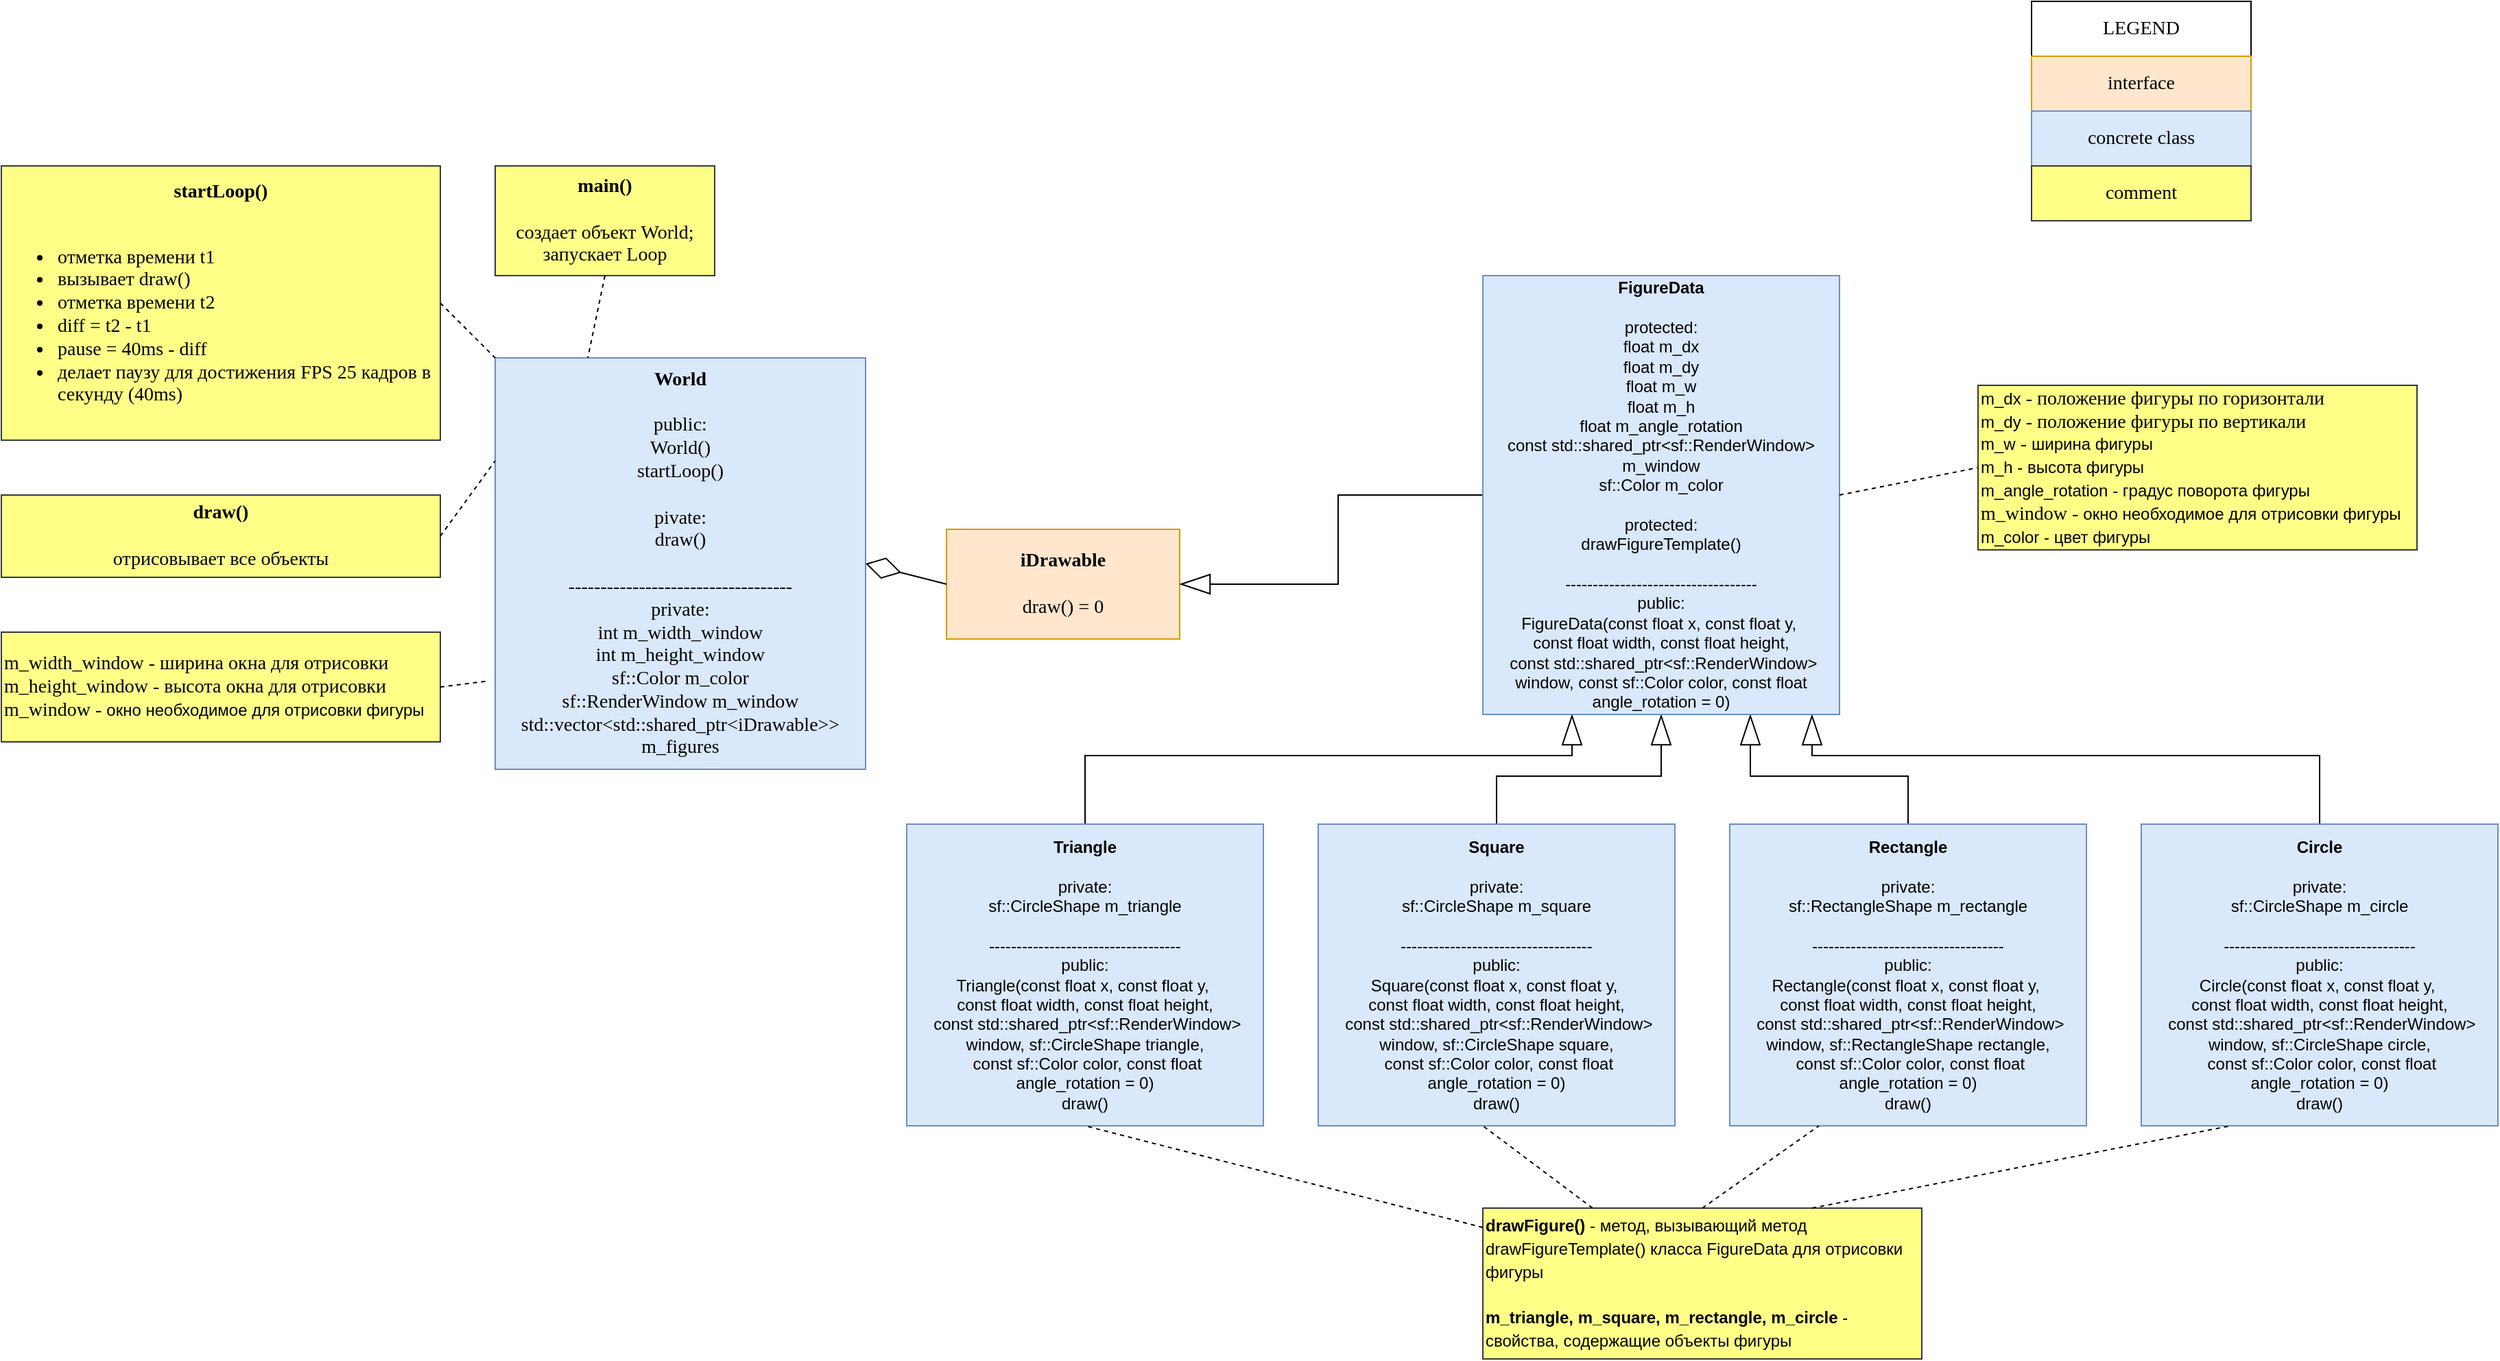 <mxfile version="20.5.3" type="device"><diagram id="C5RBs43oDa-KdzZeNtuy" name="Page-1"><mxGraphModel dx="2862" dy="1145" grid="1" gridSize="10" guides="1" tooltips="1" connect="1" arrows="1" fold="1" page="1" pageScale="1" pageWidth="827" pageHeight="1169" math="0" shadow="0"><root><mxCell id="WIyWlLk6GJQsqaUBKTNV-0"/><mxCell id="WIyWlLk6GJQsqaUBKTNV-1" parent="WIyWlLk6GJQsqaUBKTNV-0"/><mxCell id="G0LiLgfOmhkkvJu92zh--0" value="&lt;font face=&quot;Times New Roman&quot; style=&quot;font-size: 14px;&quot;&gt;&lt;b&gt;iDrawable&lt;/b&gt;&lt;br&gt;&lt;br&gt;draw() = 0&lt;/font&gt;" style="rounded=0;whiteSpace=wrap;html=1;fillColor=#ffe6cc;strokeColor=#d79b00;" parent="WIyWlLk6GJQsqaUBKTNV-1" vertex="1"><mxGeometry x="329" y="545" width="170" height="80" as="geometry"/></mxCell><mxCell id="G0LiLgfOmhkkvJu92zh--2" value="&lt;b&gt;World&lt;/b&gt;&lt;br&gt;&lt;br&gt;public:&lt;br&gt;World()&lt;br&gt;startLoop()&lt;br&gt;&lt;br&gt;pivate:&lt;br&gt;draw()&lt;br&gt;&lt;br&gt;-----------------------------------&lt;br&gt;private:&lt;br&gt;int m_width_window&lt;br&gt;int m_height_window&lt;br&gt;&lt;span style=&quot;font-size: 14px;&quot;&gt;sf::Color m_color&lt;/span&gt;&lt;br&gt;&lt;span style=&quot;font-size: 14px;&quot;&gt;sf::RenderWindow m_window&lt;/span&gt;&lt;br&gt;&lt;span style=&quot;font-size: 14px;&quot;&gt;std::vector&amp;lt;std::shared_ptr&amp;lt;iDrawable&amp;gt;&amp;gt; m_figures&lt;/span&gt;" style="rounded=0;whiteSpace=wrap;html=1;fontFamily=Times New Roman;fontSize=14;fillColor=#dae8fc;strokeColor=#6c8ebf;" parent="WIyWlLk6GJQsqaUBKTNV-1" vertex="1"><mxGeometry y="420" width="270" height="300" as="geometry"/></mxCell><mxCell id="G0LiLgfOmhkkvJu92zh--5" value="" style="endArrow=diamondThin;endFill=0;endSize=24;html=1;rounded=0;fontFamily=Times New Roman;fontSize=14;exitX=0;exitY=0.5;exitDx=0;exitDy=0;entryX=1;entryY=0.5;entryDx=0;entryDy=0;" parent="WIyWlLk6GJQsqaUBKTNV-1" source="G0LiLgfOmhkkvJu92zh--0" edge="1" target="G0LiLgfOmhkkvJu92zh--2"><mxGeometry width="160" relative="1" as="geometry"><mxPoint x="290" y="520" as="sourcePoint"/><mxPoint x="240" y="580" as="targetPoint"/></mxGeometry></mxCell><mxCell id="G0LiLgfOmhkkvJu92zh--12" value="&lt;b&gt;startLoop()&lt;/b&gt;&lt;br&gt;&lt;br&gt;&lt;ul&gt;&lt;li style=&quot;text-align: left;&quot;&gt;отметка времени t1&lt;/li&gt;&lt;li style=&quot;text-align: left;&quot;&gt;вызывает draw()&lt;/li&gt;&lt;li style=&quot;text-align: left;&quot;&gt;отметка времени t2&lt;/li&gt;&lt;li style=&quot;text-align: left;&quot;&gt;diff = t2 - t1&lt;/li&gt;&lt;li style=&quot;text-align: left;&quot;&gt;pause = 40ms - diff&lt;/li&gt;&lt;li style=&quot;text-align: left;&quot;&gt;делает паузу для достижения FPS 25 кадров в секунду (40ms)&lt;/li&gt;&lt;/ul&gt;" style="rounded=0;whiteSpace=wrap;html=1;fontFamily=Times New Roman;fontSize=14;fillColor=#ffff88;strokeColor=#36393d;" parent="WIyWlLk6GJQsqaUBKTNV-1" vertex="1"><mxGeometry x="-360" y="280" width="320" height="200" as="geometry"/></mxCell><mxCell id="G0LiLgfOmhkkvJu92zh--13" value="" style="endArrow=none;dashed=1;html=1;rounded=0;fontFamily=Times New Roman;fontSize=14;exitX=1;exitY=0.5;exitDx=0;exitDy=0;entryX=0;entryY=0;entryDx=0;entryDy=0;" parent="WIyWlLk6GJQsqaUBKTNV-1" source="G0LiLgfOmhkkvJu92zh--12" target="G0LiLgfOmhkkvJu92zh--2" edge="1"><mxGeometry width="50" height="50" relative="1" as="geometry"><mxPoint x="290" y="630" as="sourcePoint"/><mxPoint x="340" y="580" as="targetPoint"/></mxGeometry></mxCell><mxCell id="G0LiLgfOmhkkvJu92zh--14" value="&lt;b&gt;draw()&lt;/b&gt;&lt;br&gt;&lt;br&gt;отрисовывает все объекты" style="rounded=0;whiteSpace=wrap;html=1;fontFamily=Times New Roman;fontSize=14;fillColor=#ffff88;strokeColor=#36393d;" parent="WIyWlLk6GJQsqaUBKTNV-1" vertex="1"><mxGeometry x="-360" y="520" width="320" height="60" as="geometry"/></mxCell><mxCell id="G0LiLgfOmhkkvJu92zh--15" value="" style="endArrow=none;dashed=1;html=1;rounded=0;fontFamily=Times New Roman;fontSize=14;exitX=1;exitY=0.5;exitDx=0;exitDy=0;entryX=0;entryY=0.25;entryDx=0;entryDy=0;" parent="WIyWlLk6GJQsqaUBKTNV-1" source="G0LiLgfOmhkkvJu92zh--14" target="G0LiLgfOmhkkvJu92zh--2" edge="1"><mxGeometry width="50" height="50" relative="1" as="geometry"><mxPoint x="290" y="510" as="sourcePoint"/><mxPoint x="340" y="460" as="targetPoint"/></mxGeometry></mxCell><mxCell id="G0LiLgfOmhkkvJu92zh--24" value="&lt;b&gt;main()&lt;/b&gt;&lt;br&gt;&lt;br&gt;создает объект World;&lt;br&gt;запускает Loop" style="rounded=0;whiteSpace=wrap;html=1;fontFamily=Times New Roman;fontSize=14;fillColor=#ffff88;strokeColor=#36393d;" parent="WIyWlLk6GJQsqaUBKTNV-1" vertex="1"><mxGeometry y="280" width="160" height="80" as="geometry"/></mxCell><mxCell id="G0LiLgfOmhkkvJu92zh--25" value="" style="endArrow=none;dashed=1;html=1;rounded=0;fontFamily=Times New Roman;fontSize=14;exitX=0.5;exitY=1;exitDx=0;exitDy=0;entryX=0.25;entryY=0;entryDx=0;entryDy=0;" parent="WIyWlLk6GJQsqaUBKTNV-1" source="G0LiLgfOmhkkvJu92zh--24" target="G0LiLgfOmhkkvJu92zh--2" edge="1"><mxGeometry width="50" height="50" relative="1" as="geometry"><mxPoint x="290" y="480" as="sourcePoint"/><mxPoint x="340" y="430" as="targetPoint"/></mxGeometry></mxCell><mxCell id="G0LiLgfOmhkkvJu92zh--26" value="LEGEND" style="rounded=0;whiteSpace=wrap;html=1;fontFamily=Times New Roman;fontSize=14;" parent="WIyWlLk6GJQsqaUBKTNV-1" vertex="1"><mxGeometry x="1120" y="160" width="160" height="40" as="geometry"/></mxCell><mxCell id="G0LiLgfOmhkkvJu92zh--28" value="interface" style="rounded=0;whiteSpace=wrap;html=1;fontFamily=Times New Roman;fontSize=14;fillColor=#ffe6cc;strokeColor=#d79b00;" parent="WIyWlLk6GJQsqaUBKTNV-1" vertex="1"><mxGeometry x="1120" y="200" width="160" height="40" as="geometry"/></mxCell><mxCell id="G0LiLgfOmhkkvJu92zh--29" value="concrete class" style="rounded=0;whiteSpace=wrap;html=1;fontFamily=Times New Roman;fontSize=14;fillColor=#dae8fc;strokeColor=#6c8ebf;" parent="WIyWlLk6GJQsqaUBKTNV-1" vertex="1"><mxGeometry x="1120" y="240" width="160" height="40" as="geometry"/></mxCell><mxCell id="G0LiLgfOmhkkvJu92zh--30" value="comment" style="rounded=0;whiteSpace=wrap;html=1;fontFamily=Times New Roman;fontSize=14;fillColor=#ffff88;strokeColor=#36393d;" parent="WIyWlLk6GJQsqaUBKTNV-1" vertex="1"><mxGeometry x="1120" y="280" width="160" height="40" as="geometry"/></mxCell><mxCell id="mNSM-Zvx-yCxnMSWqklr-7" style="edgeStyle=orthogonalEdgeStyle;rounded=0;jumpStyle=none;jumpSize=6;orthogonalLoop=1;jettySize=auto;html=1;entryX=0.25;entryY=1;entryDx=0;entryDy=0;strokeWidth=1;endArrow=blockThin;endFill=0;endSize=20;" edge="1" parent="WIyWlLk6GJQsqaUBKTNV-1" source="qfzz8SpwIRfFCkXiBLtR-0" target="mNSM-Zvx-yCxnMSWqklr-0"><mxGeometry relative="1" as="geometry"><Array as="points"><mxPoint x="430" y="710"/><mxPoint x="785" y="710"/></Array></mxGeometry></mxCell><mxCell id="qfzz8SpwIRfFCkXiBLtR-0" value="&lt;b&gt;Triangle&lt;/b&gt;&lt;br&gt;&lt;br&gt;private:&lt;br&gt;sf::CircleShape m_triangle&lt;br&gt;&lt;br&gt;-----------------------------------&lt;br&gt;public:&lt;br&gt;Triangle(const float x, const float y,&amp;nbsp;&lt;br&gt;const float width, const float height,&lt;br&gt;&amp;nbsp;const std::shared_ptr&amp;lt;sf::RenderWindow&amp;gt; window, sf::CircleShape triangle,&lt;br&gt;&amp;nbsp;const sf::Color color, const float angle_rotation&amp;nbsp;= 0)&lt;br&gt;draw()" style="rounded=0;whiteSpace=wrap;html=1;fillColor=#dae8fc;strokeColor=#6c8ebf;" parent="WIyWlLk6GJQsqaUBKTNV-1" vertex="1"><mxGeometry x="300" y="760" width="260" height="220" as="geometry"/></mxCell><mxCell id="mNSM-Zvx-yCxnMSWqklr-6" style="edgeStyle=orthogonalEdgeStyle;rounded=0;jumpStyle=none;jumpSize=6;orthogonalLoop=1;jettySize=auto;html=1;strokeWidth=1;endArrow=blockThin;endFill=0;endSize=20;" edge="1" parent="WIyWlLk6GJQsqaUBKTNV-1" source="qfzz8SpwIRfFCkXiBLtR-1" target="mNSM-Zvx-yCxnMSWqklr-0"><mxGeometry relative="1" as="geometry"/></mxCell><mxCell id="qfzz8SpwIRfFCkXiBLtR-1" value="&lt;b&gt;Square&lt;/b&gt;&lt;br&gt;&lt;br&gt;private:&lt;br&gt;sf::CircleShape m_square&lt;br&gt;&lt;br&gt;-----------------------------------&lt;br&gt;public:&lt;br&gt;Square(const float x, const float y,&amp;nbsp;&lt;br&gt;const float width, const float height,&lt;br&gt;&amp;nbsp;const std::shared_ptr&amp;lt;sf::RenderWindow&amp;gt; window, sf::CircleShape square,&lt;br&gt;&amp;nbsp;const sf::Color color, const float angle_rotation&amp;nbsp;= 0)&lt;br&gt;draw()" style="rounded=0;whiteSpace=wrap;html=1;fillColor=#dae8fc;strokeColor=#6c8ebf;" parent="WIyWlLk6GJQsqaUBKTNV-1" vertex="1"><mxGeometry x="600" y="760" width="260" height="220" as="geometry"/></mxCell><mxCell id="mNSM-Zvx-yCxnMSWqklr-5" style="edgeStyle=orthogonalEdgeStyle;rounded=0;jumpStyle=none;jumpSize=6;orthogonalLoop=1;jettySize=auto;html=1;entryX=0.75;entryY=1;entryDx=0;entryDy=0;strokeWidth=1;endArrow=blockThin;endFill=0;endSize=20;" edge="1" parent="WIyWlLk6GJQsqaUBKTNV-1" source="qfzz8SpwIRfFCkXiBLtR-2" target="mNSM-Zvx-yCxnMSWqklr-0"><mxGeometry relative="1" as="geometry"/></mxCell><mxCell id="qfzz8SpwIRfFCkXiBLtR-2" value="&lt;b&gt;Rectangle&lt;/b&gt;&lt;br&gt;&lt;br&gt;private:&lt;br&gt;sf::RectangleShape m_rectangle&lt;br&gt;&lt;br&gt;-----------------------------------&lt;br&gt;public:&lt;br&gt;Rectangle(const float x, const float y,&amp;nbsp;&lt;br&gt;const float width, const float height,&lt;br&gt;&amp;nbsp;const std::shared_ptr&amp;lt;sf::RenderWindow&amp;gt; window, sf::RectangleShape rectangle,&lt;br&gt;&amp;nbsp;const sf::Color color, const float angle_rotation&amp;nbsp;= 0)&lt;br&gt;draw()" style="rounded=0;whiteSpace=wrap;html=1;fillColor=#dae8fc;strokeColor=#6c8ebf;" parent="WIyWlLk6GJQsqaUBKTNV-1" vertex="1"><mxGeometry x="900" y="760" width="260" height="220" as="geometry"/></mxCell><mxCell id="mNSM-Zvx-yCxnMSWqklr-4" style="edgeStyle=orthogonalEdgeStyle;rounded=0;jumpStyle=none;jumpSize=6;orthogonalLoop=1;jettySize=auto;html=1;entryX=0.923;entryY=1;entryDx=0;entryDy=0;entryPerimeter=0;strokeWidth=1;endArrow=blockThin;endFill=0;endSize=20;exitX=0.5;exitY=0;exitDx=0;exitDy=0;" edge="1" parent="WIyWlLk6GJQsqaUBKTNV-1" source="qfzz8SpwIRfFCkXiBLtR-3" target="mNSM-Zvx-yCxnMSWqklr-0"><mxGeometry relative="1" as="geometry"><Array as="points"><mxPoint x="1330" y="710"/><mxPoint x="960" y="710"/></Array></mxGeometry></mxCell><mxCell id="qfzz8SpwIRfFCkXiBLtR-3" value="&lt;b&gt;Circle&lt;/b&gt;&lt;br&gt;&lt;br&gt;private:&lt;br&gt;sf::CircleShape m_circle&lt;br&gt;&lt;br&gt;-----------------------------------&lt;br&gt;public:&lt;br&gt;Circle(const float x, const float y,&amp;nbsp;&lt;br&gt;const float width, const float height,&lt;br&gt;&amp;nbsp;const std::shared_ptr&amp;lt;sf::RenderWindow&amp;gt; window, sf::CircleShape circle,&lt;br&gt;&amp;nbsp;const sf::Color color, const float angle_rotation&amp;nbsp;= 0)&lt;br&gt;draw()" style="rounded=0;whiteSpace=wrap;html=1;fillColor=#dae8fc;strokeColor=#6c8ebf;" parent="WIyWlLk6GJQsqaUBKTNV-1" vertex="1"><mxGeometry x="1200" y="760" width="260" height="220" as="geometry"/></mxCell><mxCell id="qfzz8SpwIRfFCkXiBLtR-18" value="&lt;div style=&quot;&quot;&gt;&lt;span style=&quot;font-family: Helvetica; font-size: 12px;&quot;&gt;&lt;b&gt;drawFigure()&lt;/b&gt; - метод, вызывающий метод&amp;nbsp;&lt;/span&gt;&lt;br&gt;&lt;/div&gt;&lt;span style=&quot;font-family: Helvetica; font-size: 12px;&quot;&gt;drawFigureTemplate() класса FigureData для отрисовки фигуры&lt;br&gt;&lt;br&gt;&lt;/span&gt;&lt;b&gt;&lt;span style=&quot;font-family: Helvetica; font-size: 12px; text-align: center;&quot;&gt;m_triangle,&amp;nbsp;&lt;/span&gt;&lt;span style=&quot;font-family: Helvetica; font-size: 12px; text-align: center;&quot;&gt;m_square,&amp;nbsp;&lt;/span&gt;&lt;span style=&quot;font-family: Helvetica; font-size: 12px; text-align: center;&quot;&gt;m_rectangle,&amp;nbsp;&lt;/span&gt;&lt;/b&gt;&lt;span style=&quot;font-family: Helvetica; font-size: 12px; text-align: center;&quot;&gt;&lt;b&gt;m_circle&lt;/b&gt; - свойства, содержащие объекты фигуры&lt;/span&gt;&lt;span style=&quot;font-family: Helvetica; font-size: 12px;&quot;&gt;&lt;br&gt;&lt;/span&gt;" style="rounded=0;whiteSpace=wrap;html=1;fontFamily=Times New Roman;fontSize=14;fillColor=#ffff88;strokeColor=#36393d;align=left;" parent="WIyWlLk6GJQsqaUBKTNV-1" vertex="1"><mxGeometry x="720" y="1040" width="320" height="110" as="geometry"/></mxCell><mxCell id="qfzz8SpwIRfFCkXiBLtR-19" value="" style="endArrow=none;dashed=1;html=1;rounded=0;entryX=0.5;entryY=1;entryDx=0;entryDy=0;" parent="WIyWlLk6GJQsqaUBKTNV-1" source="qfzz8SpwIRfFCkXiBLtR-18" target="qfzz8SpwIRfFCkXiBLtR-0" edge="1"><mxGeometry width="50" height="50" relative="1" as="geometry"><mxPoint x="320" y="940" as="sourcePoint"/><mxPoint x="370" y="890" as="targetPoint"/></mxGeometry></mxCell><mxCell id="qfzz8SpwIRfFCkXiBLtR-20" value="m_width_window - ширина окна для отрисовки&lt;br&gt;m_height_window - высота окна для отрисовки&lt;br&gt;&lt;div style=&quot;&quot;&gt;&lt;span style=&quot;background-color: initial;&quot;&gt;m_window -&amp;nbsp;&lt;/span&gt;&lt;span style=&quot;background-color: initial; font-family: Helvetica; font-size: 12px;&quot;&gt;окно необходимое для отрисовки фигуры&lt;/span&gt;&lt;/div&gt;" style="rounded=0;whiteSpace=wrap;html=1;fontFamily=Times New Roman;fontSize=14;fillColor=#ffff88;strokeColor=#36393d;align=left;" parent="WIyWlLk6GJQsqaUBKTNV-1" vertex="1"><mxGeometry x="-360" y="620" width="320" height="80" as="geometry"/></mxCell><mxCell id="qfzz8SpwIRfFCkXiBLtR-21" value="" style="endArrow=none;dashed=1;html=1;rounded=0;fontFamily=Times New Roman;fontSize=14;exitX=1;exitY=0.5;exitDx=0;exitDy=0;entryX=-0.023;entryY=0.786;entryDx=0;entryDy=0;entryPerimeter=0;" parent="WIyWlLk6GJQsqaUBKTNV-1" source="qfzz8SpwIRfFCkXiBLtR-20" target="G0LiLgfOmhkkvJu92zh--2" edge="1"><mxGeometry width="50" height="50" relative="1" as="geometry"><mxPoint x="-30" y="560" as="sourcePoint"/><mxPoint x="40" y="520" as="targetPoint"/></mxGeometry></mxCell><mxCell id="mNSM-Zvx-yCxnMSWqklr-1" style="edgeStyle=orthogonalEdgeStyle;rounded=0;orthogonalLoop=1;jettySize=auto;html=1;jumpSize=6;jumpStyle=none;strokeWidth=1;endArrow=blockThin;endFill=0;endSize=20;" edge="1" parent="WIyWlLk6GJQsqaUBKTNV-1" source="mNSM-Zvx-yCxnMSWqklr-0" target="G0LiLgfOmhkkvJu92zh--0"><mxGeometry relative="1" as="geometry"/></mxCell><mxCell id="mNSM-Zvx-yCxnMSWqklr-0" value="&lt;b&gt;FigureData&lt;/b&gt;&lt;br&gt;&lt;br&gt;protected:&lt;br&gt;float m_dx&lt;br&gt;float m_dy&lt;br&gt;float m_w&lt;br&gt;float m_h&lt;br&gt;float m_angle_rotation&lt;br&gt;const&amp;nbsp;std::shared_ptr&amp;lt;sf::RenderWindow&amp;gt; m_window&lt;br&gt;sf::Color m_color&lt;br&gt;&lt;br&gt;protected:&lt;br&gt;drawFigureTemplate()&lt;br&gt;&lt;br&gt;-----------------------------------&lt;br&gt;public:&lt;br&gt;FigureData(const float x, const float y,&amp;nbsp;&lt;br&gt;const float width, const float height,&lt;br&gt;&amp;nbsp;const std::shared_ptr&amp;lt;sf::RenderWindow&amp;gt; window, const sf::Color color, const float angle_rotation&amp;nbsp;= 0)" style="rounded=0;whiteSpace=wrap;html=1;fillColor=#dae8fc;strokeColor=#6c8ebf;" vertex="1" parent="WIyWlLk6GJQsqaUBKTNV-1"><mxGeometry x="720" y="360" width="260" height="320" as="geometry"/></mxCell><mxCell id="mNSM-Zvx-yCxnMSWqklr-8" value="" style="endArrow=none;dashed=1;html=1;rounded=0;entryX=0.25;entryY=1;entryDx=0;entryDy=0;exitX=0.5;exitY=0;exitDx=0;exitDy=0;" edge="1" parent="WIyWlLk6GJQsqaUBKTNV-1" source="qfzz8SpwIRfFCkXiBLtR-18" target="qfzz8SpwIRfFCkXiBLtR-2"><mxGeometry width="50" height="50" relative="1" as="geometry"><mxPoint x="730" y="1083.444" as="sourcePoint"/><mxPoint x="440" y="990" as="targetPoint"/></mxGeometry></mxCell><mxCell id="mNSM-Zvx-yCxnMSWqklr-9" value="" style="endArrow=none;dashed=1;html=1;rounded=0;entryX=0.25;entryY=1;entryDx=0;entryDy=0;exitX=0.75;exitY=0;exitDx=0;exitDy=0;" edge="1" parent="WIyWlLk6GJQsqaUBKTNV-1" source="qfzz8SpwIRfFCkXiBLtR-18" target="qfzz8SpwIRfFCkXiBLtR-3"><mxGeometry width="50" height="50" relative="1" as="geometry"><mxPoint x="740" y="1093.444" as="sourcePoint"/><mxPoint x="450" y="1000" as="targetPoint"/></mxGeometry></mxCell><mxCell id="mNSM-Zvx-yCxnMSWqklr-10" value="" style="endArrow=none;dashed=1;html=1;rounded=0;entryX=0.5;entryY=1;entryDx=0;entryDy=0;exitX=0.25;exitY=0;exitDx=0;exitDy=0;" edge="1" parent="WIyWlLk6GJQsqaUBKTNV-1" source="qfzz8SpwIRfFCkXiBLtR-18"><mxGeometry width="50" height="50" relative="1" as="geometry"><mxPoint x="1010" y="1073.444" as="sourcePoint"/><mxPoint x="720" y="980" as="targetPoint"/></mxGeometry></mxCell><mxCell id="mNSM-Zvx-yCxnMSWqklr-11" value="&lt;span style=&quot;font-family: Helvetica; font-size: 12px; text-align: center;&quot;&gt;m_dx&lt;/span&gt;&amp;nbsp;- положение фигуры по горизонтали&lt;br&gt;&lt;span style=&quot;font-family: Helvetica; font-size: 12px; text-align: center;&quot;&gt;m_dy&lt;/span&gt;&amp;nbsp;- положение фигуры по вертикали&lt;br&gt;&lt;span style=&quot;font-family: Helvetica; font-size: 12px; text-align: center;&quot;&gt;m_w&lt;/span&gt;&lt;span style=&quot;background-color: initial;&quot;&gt;&amp;nbsp;-&amp;nbsp;&lt;/span&gt;&lt;span style=&quot;background-color: initial; font-family: Helvetica; font-size: 12px;&quot;&gt;ширина фигуры&lt;br&gt;&lt;/span&gt;&lt;span style=&quot;font-family: Helvetica; font-size: 12px; text-align: center;&quot;&gt;m_h - высота фигуры&lt;br&gt;&lt;/span&gt;&lt;span style=&quot;font-family: Helvetica; font-size: 12px; text-align: center;&quot;&gt;m_angle_rotation - градус поворота фигуры&lt;br&gt;&lt;/span&gt;&lt;span style=&quot;background-color: initial;&quot;&gt;m_window -&amp;nbsp;&lt;/span&gt;&lt;span style=&quot;background-color: initial; font-family: Helvetica; font-size: 12px;&quot;&gt;окно необходимое для отрисовки фигуры&lt;br&gt;&lt;/span&gt;&lt;span style=&quot;font-family: Helvetica; font-size: 12px; text-align: center;&quot;&gt;m_color - цвет фигуры&lt;/span&gt;&lt;span style=&quot;font-family: Helvetica; font-size: 12px; text-align: center;&quot;&gt;&lt;br&gt;&lt;/span&gt;" style="rounded=0;whiteSpace=wrap;html=1;fontFamily=Times New Roman;fontSize=14;fillColor=#ffff88;strokeColor=#36393d;align=left;" vertex="1" parent="WIyWlLk6GJQsqaUBKTNV-1"><mxGeometry x="1081" y="440" width="320" height="120" as="geometry"/></mxCell><mxCell id="mNSM-Zvx-yCxnMSWqklr-14" value="" style="endArrow=none;dashed=1;html=1;rounded=0;strokeWidth=1;endSize=20;jumpStyle=none;jumpSize=6;entryX=0;entryY=0.5;entryDx=0;entryDy=0;exitX=1;exitY=0.5;exitDx=0;exitDy=0;" edge="1" parent="WIyWlLk6GJQsqaUBKTNV-1" source="mNSM-Zvx-yCxnMSWqklr-0" target="mNSM-Zvx-yCxnMSWqklr-11"><mxGeometry width="50" height="50" relative="1" as="geometry"><mxPoint x="740" y="640" as="sourcePoint"/><mxPoint x="790" y="590" as="targetPoint"/></mxGeometry></mxCell></root></mxGraphModel></diagram></mxfile>